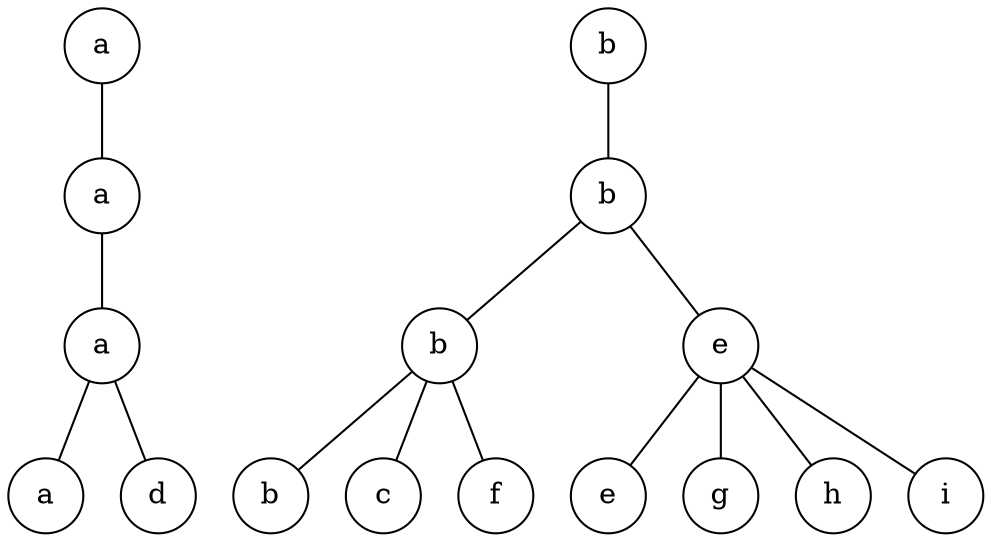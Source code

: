 graph
{
	node [shape=circle, style=solid, label=""];

	a3 -- a2;
	b3 -- b2;
	a2 -- a1;
	b2 -- b1;
	b2 -- e1;
	a1 -- a0;
	a1 -- d0;
	b1 -- b0;
	b1 -- c0;
	b1 -- f0;
	e1 -- e0;
	e1 -- g0;
	e1 -- h0;
	e1 -- i0;

	a0 [label=a];
	a1 [label=a];
	a2 [label=a];
	a3 [label=a];
	b0 [label=b];
	b1 [label=b];
	b2 [label=b];
	b3 [label=b];
	c0 [label=c];
	d0 [label=d];
	e0 [label=e];
	e1 [label=e];
	f0 [label=f];
	g0 [label=g];
	h0 [label=h];
	i0 [label=i];
}
